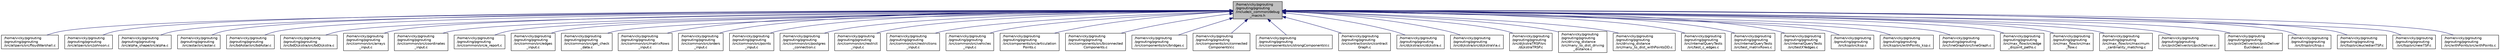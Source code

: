 digraph "/home/vicky/pgrouting/pgrouting/pgrouting/include/c_common/debug_macro.h"
{
  edge [fontname="Helvetica",fontsize="10",labelfontname="Helvetica",labelfontsize="10"];
  node [fontname="Helvetica",fontsize="10",shape=record];
  Node1 [label="/home/vicky/pgrouting\l/pgrouting/pgrouting\l/include/c_common/debug\l_macro.h",height=0.2,width=0.4,color="black", fillcolor="grey75", style="filled" fontcolor="black"];
  Node1 -> Node2 [dir="back",color="midnightblue",fontsize="10",style="solid",fontname="Helvetica"];
  Node2 [label="/home/vicky/pgrouting\l/pgrouting/pgrouting\l/src/allpairs/src/floydWarshall.c",height=0.2,width=0.4,color="black", fillcolor="white", style="filled",URL="$floydWarshall_8c.html"];
  Node1 -> Node3 [dir="back",color="midnightblue",fontsize="10",style="solid",fontname="Helvetica"];
  Node3 [label="/home/vicky/pgrouting\l/pgrouting/pgrouting\l/src/allpairs/src/johnson.c",height=0.2,width=0.4,color="black", fillcolor="white", style="filled",URL="$johnson_8c.html"];
  Node1 -> Node4 [dir="back",color="midnightblue",fontsize="10",style="solid",fontname="Helvetica"];
  Node4 [label="/home/vicky/pgrouting\l/pgrouting/pgrouting\l/src/alpha_shape/src/alpha.c",height=0.2,width=0.4,color="black", fillcolor="white", style="filled",URL="$alpha_8c.html"];
  Node1 -> Node5 [dir="back",color="midnightblue",fontsize="10",style="solid",fontname="Helvetica"];
  Node5 [label="/home/vicky/pgrouting\l/pgrouting/pgrouting\l/src/astar/src/astar.c",height=0.2,width=0.4,color="black", fillcolor="white", style="filled",URL="$astar_8c.html"];
  Node1 -> Node6 [dir="back",color="midnightblue",fontsize="10",style="solid",fontname="Helvetica"];
  Node6 [label="/home/vicky/pgrouting\l/pgrouting/pgrouting\l/src/bdAstar/src/bdAstar.c",height=0.2,width=0.4,color="black", fillcolor="white", style="filled",URL="$bdAstar_8c.html"];
  Node1 -> Node7 [dir="back",color="midnightblue",fontsize="10",style="solid",fontname="Helvetica"];
  Node7 [label="/home/vicky/pgrouting\l/pgrouting/pgrouting\l/src/bdDijkstra/src/bdDijkstra.c",height=0.2,width=0.4,color="black", fillcolor="white", style="filled",URL="$bdDijkstra_8c.html"];
  Node1 -> Node8 [dir="back",color="midnightblue",fontsize="10",style="solid",fontname="Helvetica"];
  Node8 [label="/home/vicky/pgrouting\l/pgrouting/pgrouting\l/src/common/src/arrays\l_input.c",height=0.2,width=0.4,color="black", fillcolor="white", style="filled",URL="$arrays__input_8c.html"];
  Node1 -> Node9 [dir="back",color="midnightblue",fontsize="10",style="solid",fontname="Helvetica"];
  Node9 [label="/home/vicky/pgrouting\l/pgrouting/pgrouting\l/src/common/src/coordinates\l_input.c",height=0.2,width=0.4,color="black", fillcolor="white", style="filled",URL="$coordinates__input_8c.html"];
  Node1 -> Node10 [dir="back",color="midnightblue",fontsize="10",style="solid",fontname="Helvetica"];
  Node10 [label="/home/vicky/pgrouting\l/pgrouting/pgrouting\l/src/common/src/e_report.c",height=0.2,width=0.4,color="black", fillcolor="white", style="filled",URL="$e__report_8c.html"];
  Node1 -> Node11 [dir="back",color="midnightblue",fontsize="10",style="solid",fontname="Helvetica"];
  Node11 [label="/home/vicky/pgrouting\l/pgrouting/pgrouting\l/src/common/src/edges\l_input.c",height=0.2,width=0.4,color="black", fillcolor="white", style="filled",URL="$edges__input_8c.html"];
  Node1 -> Node12 [dir="back",color="midnightblue",fontsize="10",style="solid",fontname="Helvetica"];
  Node12 [label="/home/vicky/pgrouting\l/pgrouting/pgrouting\l/src/common/src/get_check\l_data.c",height=0.2,width=0.4,color="black", fillcolor="white", style="filled",URL="$get__check__data_8c.html"];
  Node1 -> Node13 [dir="back",color="midnightblue",fontsize="10",style="solid",fontname="Helvetica"];
  Node13 [label="/home/vicky/pgrouting\l/pgrouting/pgrouting\l/src/common/src/matrixRows\l_input.c",height=0.2,width=0.4,color="black", fillcolor="white", style="filled",URL="$matrixRows__input_8c.html"];
  Node1 -> Node14 [dir="back",color="midnightblue",fontsize="10",style="solid",fontname="Helvetica"];
  Node14 [label="/home/vicky/pgrouting\l/pgrouting/pgrouting\l/src/common/src/orders\l_input.c",height=0.2,width=0.4,color="black", fillcolor="white", style="filled",URL="$orders__input_8c.html"];
  Node1 -> Node15 [dir="back",color="midnightblue",fontsize="10",style="solid",fontname="Helvetica"];
  Node15 [label="/home/vicky/pgrouting\l/pgrouting/pgrouting\l/src/common/src/points\l_input.c",height=0.2,width=0.4,color="black", fillcolor="white", style="filled",URL="$points__input_8c.html"];
  Node1 -> Node16 [dir="back",color="midnightblue",fontsize="10",style="solid",fontname="Helvetica"];
  Node16 [label="/home/vicky/pgrouting\l/pgrouting/pgrouting\l/src/common/src/postgres\l_connection.c",height=0.2,width=0.4,color="black", fillcolor="white", style="filled",URL="$postgres__connection_8c.html"];
  Node1 -> Node17 [dir="back",color="midnightblue",fontsize="10",style="solid",fontname="Helvetica"];
  Node17 [label="/home/vicky/pgrouting\l/pgrouting/pgrouting\l/src/common/src/restrict\l_input.c",height=0.2,width=0.4,color="black", fillcolor="white", style="filled",URL="$restrict__input_8c.html"];
  Node1 -> Node18 [dir="back",color="midnightblue",fontsize="10",style="solid",fontname="Helvetica"];
  Node18 [label="/home/vicky/pgrouting\l/pgrouting/pgrouting\l/src/common/src/restrictions\l_input.c",height=0.2,width=0.4,color="black", fillcolor="white", style="filled",URL="$restrictions__input_8c.html"];
  Node1 -> Node19 [dir="back",color="midnightblue",fontsize="10",style="solid",fontname="Helvetica"];
  Node19 [label="/home/vicky/pgrouting\l/pgrouting/pgrouting\l/src/common/src/vehicles\l_input.c",height=0.2,width=0.4,color="black", fillcolor="white", style="filled",URL="$vehicles__input_8c.html"];
  Node1 -> Node20 [dir="back",color="midnightblue",fontsize="10",style="solid",fontname="Helvetica"];
  Node20 [label="/home/vicky/pgrouting\l/pgrouting/pgrouting\l/src/components/src/articulation\lPoints.c",height=0.2,width=0.4,color="black", fillcolor="white", style="filled",URL="$articulationPoints_8c.html",tooltip="Conecting code with postgres. "];
  Node1 -> Node21 [dir="back",color="midnightblue",fontsize="10",style="solid",fontname="Helvetica"];
  Node21 [label="/home/vicky/pgrouting\l/pgrouting/pgrouting\l/src/components/src/biconnected\lComponents.c",height=0.2,width=0.4,color="black", fillcolor="white", style="filled",URL="$biconnectedComponents_8c.html",tooltip="Conecting code with postgres. "];
  Node1 -> Node22 [dir="back",color="midnightblue",fontsize="10",style="solid",fontname="Helvetica"];
  Node22 [label="/home/vicky/pgrouting\l/pgrouting/pgrouting\l/src/components/src/bridges.c",height=0.2,width=0.4,color="black", fillcolor="white", style="filled",URL="$bridges_8c.html",tooltip="Conecting code with postgres. "];
  Node1 -> Node23 [dir="back",color="midnightblue",fontsize="10",style="solid",fontname="Helvetica"];
  Node23 [label="/home/vicky/pgrouting\l/pgrouting/pgrouting\l/src/components/src/connected\lComponentsV.c",height=0.2,width=0.4,color="black", fillcolor="white", style="filled",URL="$connectedComponentsV_8c.html",tooltip="Conecting code with postgres. "];
  Node1 -> Node24 [dir="back",color="midnightblue",fontsize="10",style="solid",fontname="Helvetica"];
  Node24 [label="/home/vicky/pgrouting\l/pgrouting/pgrouting\l/src/components/src/strongComponentsV.c",height=0.2,width=0.4,color="black", fillcolor="white", style="filled",URL="$strongComponentsV_8c.html",tooltip="Conecting code with postgres. "];
  Node1 -> Node25 [dir="back",color="midnightblue",fontsize="10",style="solid",fontname="Helvetica"];
  Node25 [label="/home/vicky/pgrouting\l/pgrouting/pgrouting\l/src/contraction/src/contract\lGraph.c",height=0.2,width=0.4,color="black", fillcolor="white", style="filled",URL="$contractGraph_8c.html"];
  Node1 -> Node26 [dir="back",color="midnightblue",fontsize="10",style="solid",fontname="Helvetica"];
  Node26 [label="/home/vicky/pgrouting\l/pgrouting/pgrouting\l/src/dijkstra/src/dijkstra.c",height=0.2,width=0.4,color="black", fillcolor="white", style="filled",URL="$dijkstra_8c.html"];
  Node1 -> Node27 [dir="back",color="midnightblue",fontsize="10",style="solid",fontname="Helvetica"];
  Node27 [label="/home/vicky/pgrouting\l/pgrouting/pgrouting\l/src/dijkstra/src/dijkstraVia.c",height=0.2,width=0.4,color="black", fillcolor="white", style="filled",URL="$dijkstraVia_8c.html"];
  Node1 -> Node28 [dir="back",color="midnightblue",fontsize="10",style="solid",fontname="Helvetica"];
  Node28 [label="/home/vicky/pgrouting\l/pgrouting/pgrouting\l/src/dijkstraTRSP/src\l/dijkstraTRSP.c",height=0.2,width=0.4,color="black", fillcolor="white", style="filled",URL="$dijkstraTRSP_8c.html",tooltip="Conecting code with postgres. "];
  Node1 -> Node29 [dir="back",color="midnightblue",fontsize="10",style="solid",fontname="Helvetica"];
  Node29 [label="/home/vicky/pgrouting\l/pgrouting/pgrouting\l/src/driving_distance\l/src/many_to_dist_driving\l_distance.c",height=0.2,width=0.4,color="black", fillcolor="white", style="filled",URL="$many__to__dist__driving__distance_8c.html"];
  Node1 -> Node30 [dir="back",color="midnightblue",fontsize="10",style="solid",fontname="Helvetica"];
  Node30 [label="/home/vicky/pgrouting\l/pgrouting/pgrouting\l/src/driving_distance\l/src/many_to_dist_withPointsDD.c",height=0.2,width=0.4,color="black", fillcolor="white", style="filled",URL="$many__to__dist__withPointsDD_8c.html"];
  Node1 -> Node31 [dir="back",color="midnightblue",fontsize="10",style="solid",fontname="Helvetica"];
  Node31 [label="/home/vicky/pgrouting\l/pgrouting/pgrouting\l/src/internalQueryTests\l/src/test_c_edges.c",height=0.2,width=0.4,color="black", fillcolor="white", style="filled",URL="$test__c__edges_8c.html"];
  Node1 -> Node32 [dir="back",color="midnightblue",fontsize="10",style="solid",fontname="Helvetica"];
  Node32 [label="/home/vicky/pgrouting\l/pgrouting/pgrouting\l/src/internalQueryTests\l/src/test_matrixRows.c",height=0.2,width=0.4,color="black", fillcolor="white", style="filled",URL="$test__matrixRows_8c.html"];
  Node1 -> Node33 [dir="back",color="midnightblue",fontsize="10",style="solid",fontname="Helvetica"];
  Node33 [label="/home/vicky/pgrouting\l/pgrouting/pgrouting\l/src/internalQueryTests\l/src/testXYedges.c",height=0.2,width=0.4,color="black", fillcolor="white", style="filled",URL="$testXYedges_8c.html"];
  Node1 -> Node34 [dir="back",color="midnightblue",fontsize="10",style="solid",fontname="Helvetica"];
  Node34 [label="/home/vicky/pgrouting\l/pgrouting/pgrouting\l/src/ksp/src/ksp.c",height=0.2,width=0.4,color="black", fillcolor="white", style="filled",URL="$ksp_8c.html"];
  Node1 -> Node35 [dir="back",color="midnightblue",fontsize="10",style="solid",fontname="Helvetica"];
  Node35 [label="/home/vicky/pgrouting\l/pgrouting/pgrouting\l/src/ksp/src/withPoints_ksp.c",height=0.2,width=0.4,color="black", fillcolor="white", style="filled",URL="$withPoints__ksp_8c.html"];
  Node1 -> Node36 [dir="back",color="midnightblue",fontsize="10",style="solid",fontname="Helvetica"];
  Node36 [label="/home/vicky/pgrouting\l/pgrouting/pgrouting\l/src/lineGraph/src/lineGraph.c",height=0.2,width=0.4,color="black", fillcolor="white", style="filled",URL="$lineGraph_8c.html",tooltip="Conecting code with postgres. "];
  Node1 -> Node37 [dir="back",color="midnightblue",fontsize="10",style="solid",fontname="Helvetica"];
  Node37 [label="/home/vicky/pgrouting\l/pgrouting/pgrouting\l/src/max_flow/src/edge\l_disjoint_paths.c",height=0.2,width=0.4,color="black", fillcolor="white", style="filled",URL="$edge__disjoint__paths_8c.html"];
  Node1 -> Node38 [dir="back",color="midnightblue",fontsize="10",style="solid",fontname="Helvetica"];
  Node38 [label="/home/vicky/pgrouting\l/pgrouting/pgrouting\l/src/max_flow/src/max\l_flow.c",height=0.2,width=0.4,color="black", fillcolor="white", style="filled",URL="$max__flow_8c.html"];
  Node1 -> Node39 [dir="back",color="midnightblue",fontsize="10",style="solid",fontname="Helvetica"];
  Node39 [label="/home/vicky/pgrouting\l/pgrouting/pgrouting\l/src/max_flow/src/maximum\l_cardinality_matching.c",height=0.2,width=0.4,color="black", fillcolor="white", style="filled",URL="$maximum__cardinality__matching_8c.html"];
  Node1 -> Node40 [dir="back",color="midnightblue",fontsize="10",style="solid",fontname="Helvetica"];
  Node40 [label="/home/vicky/pgrouting\l/pgrouting/pgrouting\l/src/pickDeliver/src/pickDeliver.c",height=0.2,width=0.4,color="black", fillcolor="white", style="filled",URL="$pickDeliver_8c.html"];
  Node1 -> Node41 [dir="back",color="midnightblue",fontsize="10",style="solid",fontname="Helvetica"];
  Node41 [label="/home/vicky/pgrouting\l/pgrouting/pgrouting\l/src/pickDeliver/src/pickDeliver\lEuclidean.c",height=0.2,width=0.4,color="black", fillcolor="white", style="filled",URL="$pickDeliverEuclidean_8c.html"];
  Node1 -> Node42 [dir="back",color="midnightblue",fontsize="10",style="solid",fontname="Helvetica"];
  Node42 [label="/home/vicky/pgrouting\l/pgrouting/pgrouting\l/src/trsp/src/trsp.c",height=0.2,width=0.4,color="black", fillcolor="white", style="filled",URL="$trsp_8c.html"];
  Node1 -> Node43 [dir="back",color="midnightblue",fontsize="10",style="solid",fontname="Helvetica"];
  Node43 [label="/home/vicky/pgrouting\l/pgrouting/pgrouting\l/src/tsp/src/eucledianTSP.c",height=0.2,width=0.4,color="black", fillcolor="white", style="filled",URL="$eucledianTSP_8c.html"];
  Node1 -> Node44 [dir="back",color="midnightblue",fontsize="10",style="solid",fontname="Helvetica"];
  Node44 [label="/home/vicky/pgrouting\l/pgrouting/pgrouting\l/src/tsp/src/newTSP.c",height=0.2,width=0.4,color="black", fillcolor="white", style="filled",URL="$newTSP_8c.html"];
  Node1 -> Node45 [dir="back",color="midnightblue",fontsize="10",style="solid",fontname="Helvetica"];
  Node45 [label="/home/vicky/pgrouting\l/pgrouting/pgrouting\l/src/withPoints/src/withPoints.c",height=0.2,width=0.4,color="black", fillcolor="white", style="filled",URL="$withPoints_8c.html"];
}
